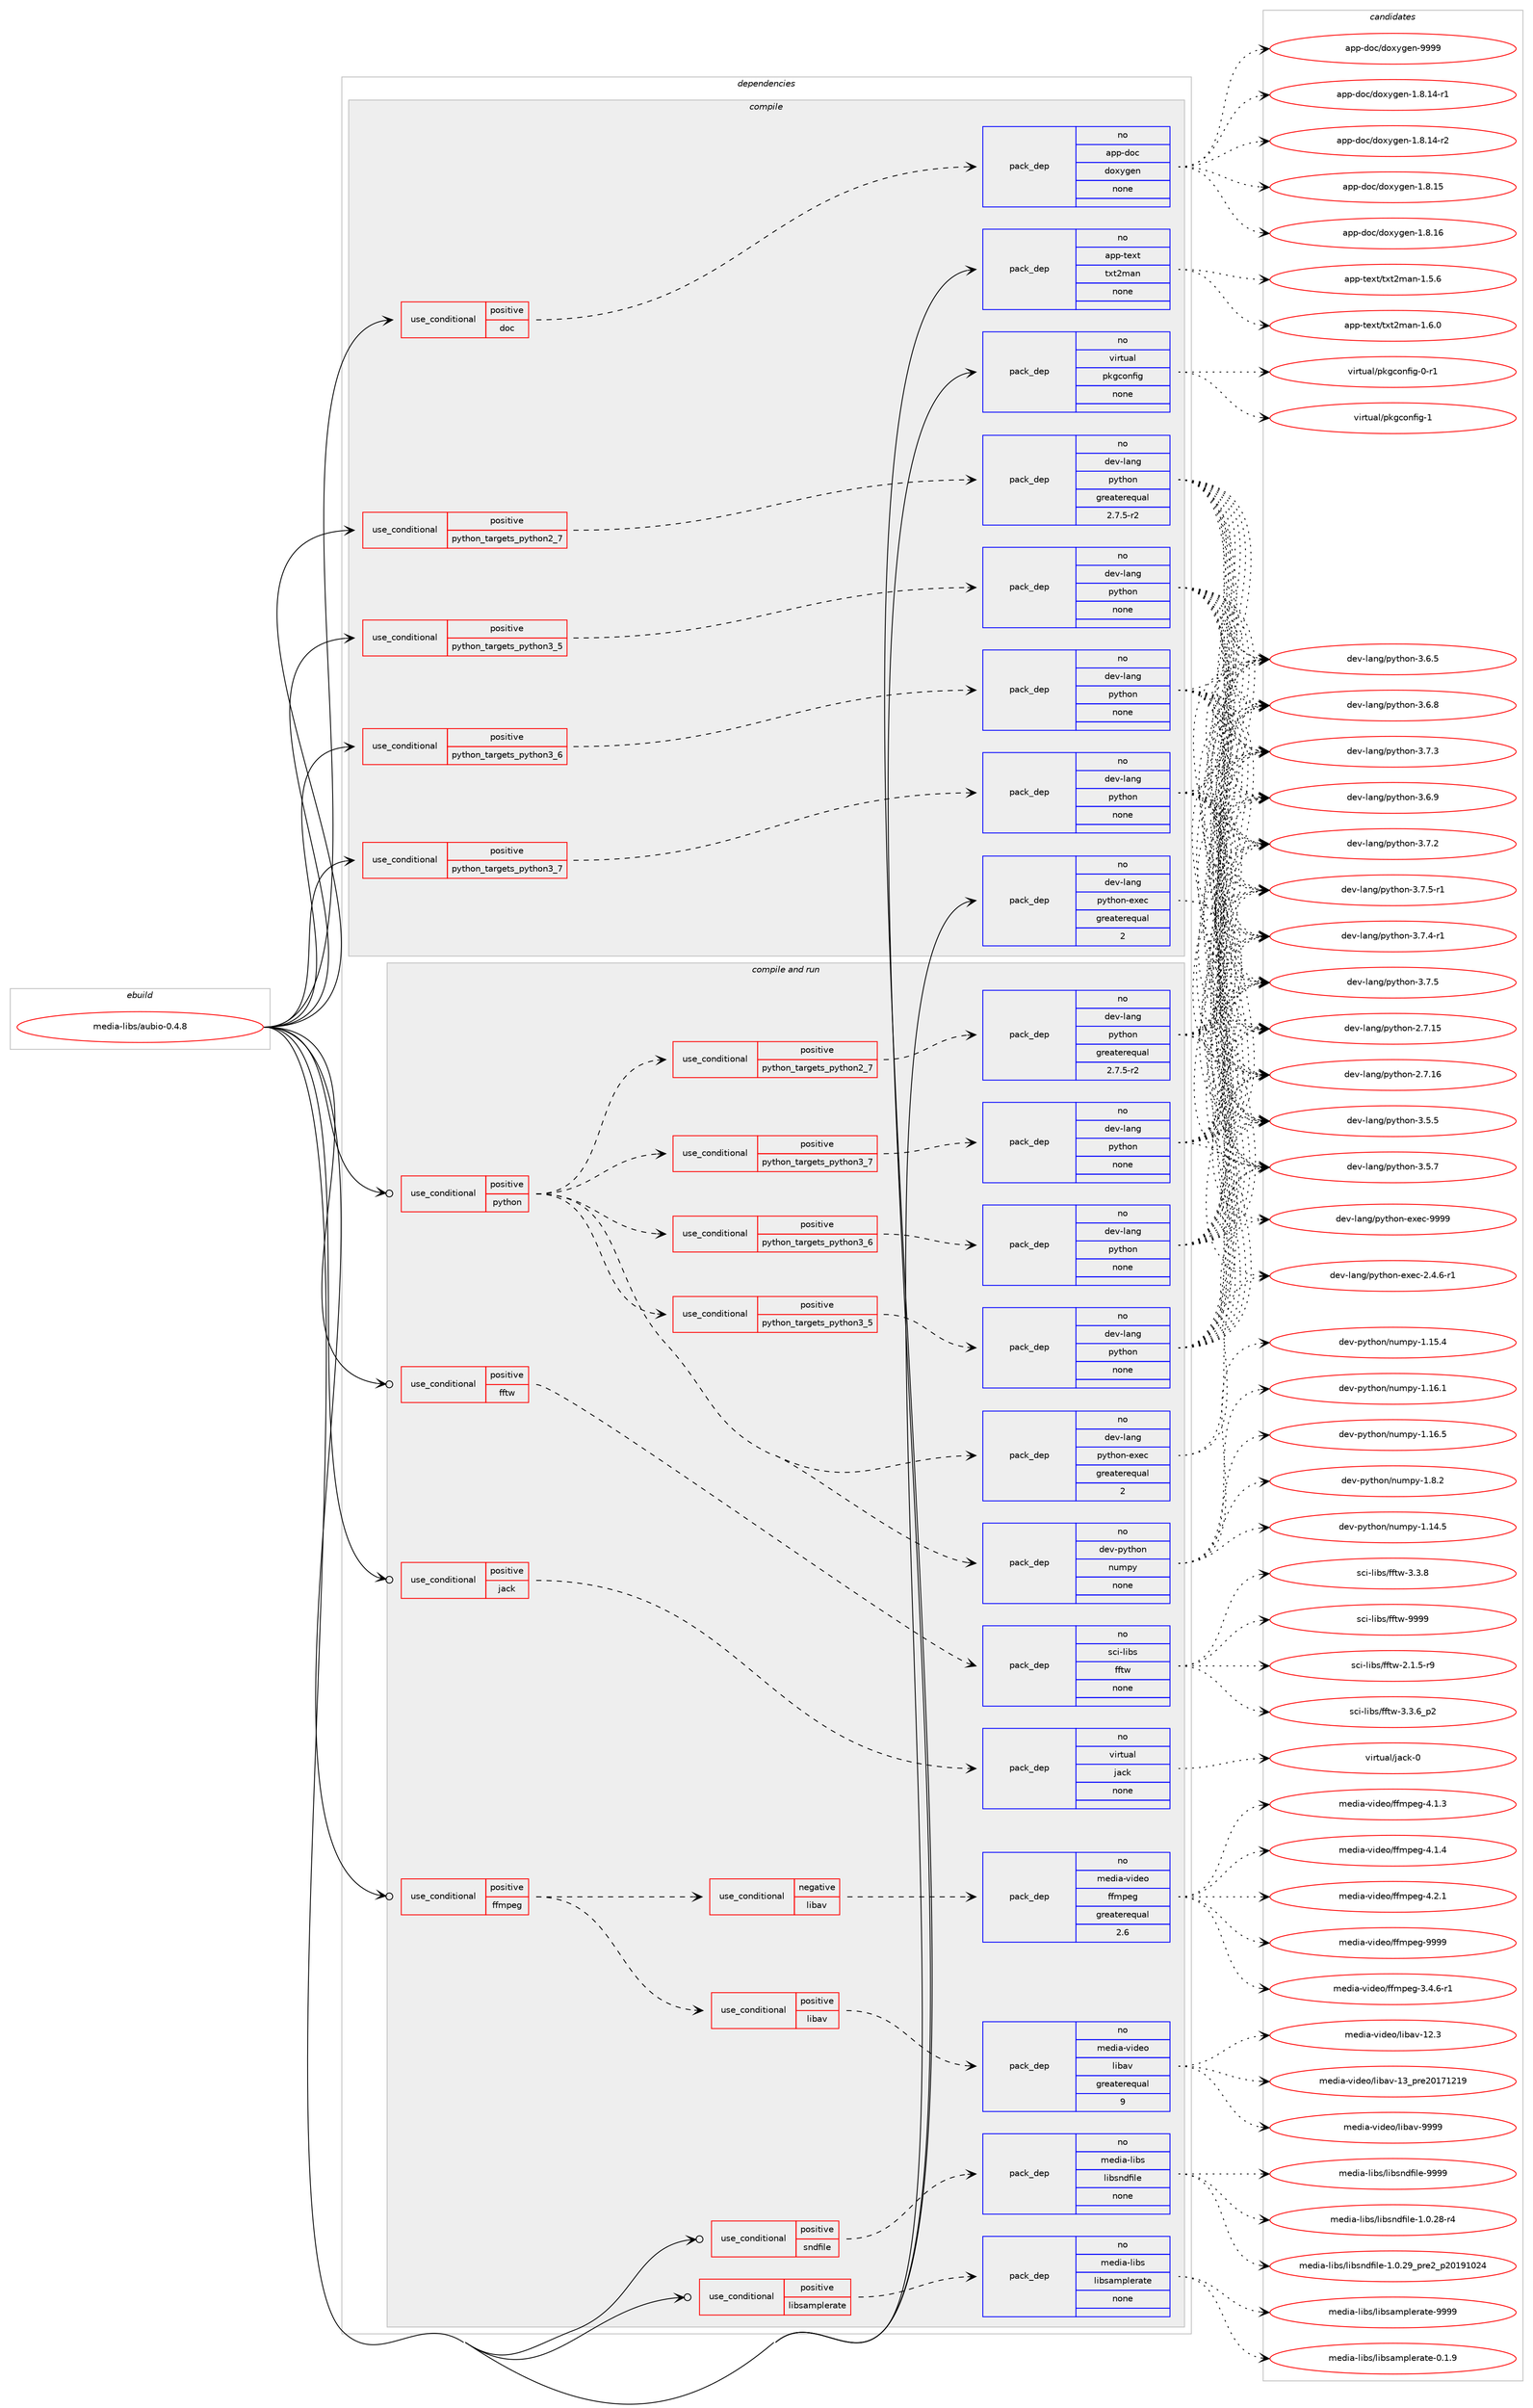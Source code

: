 digraph prolog {

# *************
# Graph options
# *************

newrank=true;
concentrate=true;
compound=true;
graph [rankdir=LR,fontname=Helvetica,fontsize=10,ranksep=1.5];#, ranksep=2.5, nodesep=0.2];
edge  [arrowhead=vee];
node  [fontname=Helvetica,fontsize=10];

# **********
# The ebuild
# **********

subgraph cluster_leftcol {
color=gray;
rank=same;
label=<<i>ebuild</i>>;
id [label="media-libs/aubio-0.4.8", color=red, width=4, href="../media-libs/aubio-0.4.8.svg"];
}

# ****************
# The dependencies
# ****************

subgraph cluster_midcol {
color=gray;
label=<<i>dependencies</i>>;
subgraph cluster_compile {
fillcolor="#eeeeee";
style=filled;
label=<<i>compile</i>>;
subgraph cond190669 {
dependency784319 [label=<<TABLE BORDER="0" CELLBORDER="1" CELLSPACING="0" CELLPADDING="4"><TR><TD ROWSPAN="3" CELLPADDING="10">use_conditional</TD></TR><TR><TD>positive</TD></TR><TR><TD>doc</TD></TR></TABLE>>, shape=none, color=red];
subgraph pack580042 {
dependency784320 [label=<<TABLE BORDER="0" CELLBORDER="1" CELLSPACING="0" CELLPADDING="4" WIDTH="220"><TR><TD ROWSPAN="6" CELLPADDING="30">pack_dep</TD></TR><TR><TD WIDTH="110">no</TD></TR><TR><TD>app-doc</TD></TR><TR><TD>doxygen</TD></TR><TR><TD>none</TD></TR><TR><TD></TD></TR></TABLE>>, shape=none, color=blue];
}
dependency784319:e -> dependency784320:w [weight=20,style="dashed",arrowhead="vee"];
}
id:e -> dependency784319:w [weight=20,style="solid",arrowhead="vee"];
subgraph cond190670 {
dependency784321 [label=<<TABLE BORDER="0" CELLBORDER="1" CELLSPACING="0" CELLPADDING="4"><TR><TD ROWSPAN="3" CELLPADDING="10">use_conditional</TD></TR><TR><TD>positive</TD></TR><TR><TD>python_targets_python2_7</TD></TR></TABLE>>, shape=none, color=red];
subgraph pack580043 {
dependency784322 [label=<<TABLE BORDER="0" CELLBORDER="1" CELLSPACING="0" CELLPADDING="4" WIDTH="220"><TR><TD ROWSPAN="6" CELLPADDING="30">pack_dep</TD></TR><TR><TD WIDTH="110">no</TD></TR><TR><TD>dev-lang</TD></TR><TR><TD>python</TD></TR><TR><TD>greaterequal</TD></TR><TR><TD>2.7.5-r2</TD></TR></TABLE>>, shape=none, color=blue];
}
dependency784321:e -> dependency784322:w [weight=20,style="dashed",arrowhead="vee"];
}
id:e -> dependency784321:w [weight=20,style="solid",arrowhead="vee"];
subgraph cond190671 {
dependency784323 [label=<<TABLE BORDER="0" CELLBORDER="1" CELLSPACING="0" CELLPADDING="4"><TR><TD ROWSPAN="3" CELLPADDING="10">use_conditional</TD></TR><TR><TD>positive</TD></TR><TR><TD>python_targets_python3_5</TD></TR></TABLE>>, shape=none, color=red];
subgraph pack580044 {
dependency784324 [label=<<TABLE BORDER="0" CELLBORDER="1" CELLSPACING="0" CELLPADDING="4" WIDTH="220"><TR><TD ROWSPAN="6" CELLPADDING="30">pack_dep</TD></TR><TR><TD WIDTH="110">no</TD></TR><TR><TD>dev-lang</TD></TR><TR><TD>python</TD></TR><TR><TD>none</TD></TR><TR><TD></TD></TR></TABLE>>, shape=none, color=blue];
}
dependency784323:e -> dependency784324:w [weight=20,style="dashed",arrowhead="vee"];
}
id:e -> dependency784323:w [weight=20,style="solid",arrowhead="vee"];
subgraph cond190672 {
dependency784325 [label=<<TABLE BORDER="0" CELLBORDER="1" CELLSPACING="0" CELLPADDING="4"><TR><TD ROWSPAN="3" CELLPADDING="10">use_conditional</TD></TR><TR><TD>positive</TD></TR><TR><TD>python_targets_python3_6</TD></TR></TABLE>>, shape=none, color=red];
subgraph pack580045 {
dependency784326 [label=<<TABLE BORDER="0" CELLBORDER="1" CELLSPACING="0" CELLPADDING="4" WIDTH="220"><TR><TD ROWSPAN="6" CELLPADDING="30">pack_dep</TD></TR><TR><TD WIDTH="110">no</TD></TR><TR><TD>dev-lang</TD></TR><TR><TD>python</TD></TR><TR><TD>none</TD></TR><TR><TD></TD></TR></TABLE>>, shape=none, color=blue];
}
dependency784325:e -> dependency784326:w [weight=20,style="dashed",arrowhead="vee"];
}
id:e -> dependency784325:w [weight=20,style="solid",arrowhead="vee"];
subgraph cond190673 {
dependency784327 [label=<<TABLE BORDER="0" CELLBORDER="1" CELLSPACING="0" CELLPADDING="4"><TR><TD ROWSPAN="3" CELLPADDING="10">use_conditional</TD></TR><TR><TD>positive</TD></TR><TR><TD>python_targets_python3_7</TD></TR></TABLE>>, shape=none, color=red];
subgraph pack580046 {
dependency784328 [label=<<TABLE BORDER="0" CELLBORDER="1" CELLSPACING="0" CELLPADDING="4" WIDTH="220"><TR><TD ROWSPAN="6" CELLPADDING="30">pack_dep</TD></TR><TR><TD WIDTH="110">no</TD></TR><TR><TD>dev-lang</TD></TR><TR><TD>python</TD></TR><TR><TD>none</TD></TR><TR><TD></TD></TR></TABLE>>, shape=none, color=blue];
}
dependency784327:e -> dependency784328:w [weight=20,style="dashed",arrowhead="vee"];
}
id:e -> dependency784327:w [weight=20,style="solid",arrowhead="vee"];
subgraph pack580047 {
dependency784329 [label=<<TABLE BORDER="0" CELLBORDER="1" CELLSPACING="0" CELLPADDING="4" WIDTH="220"><TR><TD ROWSPAN="6" CELLPADDING="30">pack_dep</TD></TR><TR><TD WIDTH="110">no</TD></TR><TR><TD>app-text</TD></TR><TR><TD>txt2man</TD></TR><TR><TD>none</TD></TR><TR><TD></TD></TR></TABLE>>, shape=none, color=blue];
}
id:e -> dependency784329:w [weight=20,style="solid",arrowhead="vee"];
subgraph pack580048 {
dependency784330 [label=<<TABLE BORDER="0" CELLBORDER="1" CELLSPACING="0" CELLPADDING="4" WIDTH="220"><TR><TD ROWSPAN="6" CELLPADDING="30">pack_dep</TD></TR><TR><TD WIDTH="110">no</TD></TR><TR><TD>dev-lang</TD></TR><TR><TD>python-exec</TD></TR><TR><TD>greaterequal</TD></TR><TR><TD>2</TD></TR></TABLE>>, shape=none, color=blue];
}
id:e -> dependency784330:w [weight=20,style="solid",arrowhead="vee"];
subgraph pack580049 {
dependency784331 [label=<<TABLE BORDER="0" CELLBORDER="1" CELLSPACING="0" CELLPADDING="4" WIDTH="220"><TR><TD ROWSPAN="6" CELLPADDING="30">pack_dep</TD></TR><TR><TD WIDTH="110">no</TD></TR><TR><TD>virtual</TD></TR><TR><TD>pkgconfig</TD></TR><TR><TD>none</TD></TR><TR><TD></TD></TR></TABLE>>, shape=none, color=blue];
}
id:e -> dependency784331:w [weight=20,style="solid",arrowhead="vee"];
}
subgraph cluster_compileandrun {
fillcolor="#eeeeee";
style=filled;
label=<<i>compile and run</i>>;
subgraph cond190674 {
dependency784332 [label=<<TABLE BORDER="0" CELLBORDER="1" CELLSPACING="0" CELLPADDING="4"><TR><TD ROWSPAN="3" CELLPADDING="10">use_conditional</TD></TR><TR><TD>positive</TD></TR><TR><TD>ffmpeg</TD></TR></TABLE>>, shape=none, color=red];
subgraph cond190675 {
dependency784333 [label=<<TABLE BORDER="0" CELLBORDER="1" CELLSPACING="0" CELLPADDING="4"><TR><TD ROWSPAN="3" CELLPADDING="10">use_conditional</TD></TR><TR><TD>negative</TD></TR><TR><TD>libav</TD></TR></TABLE>>, shape=none, color=red];
subgraph pack580050 {
dependency784334 [label=<<TABLE BORDER="0" CELLBORDER="1" CELLSPACING="0" CELLPADDING="4" WIDTH="220"><TR><TD ROWSPAN="6" CELLPADDING="30">pack_dep</TD></TR><TR><TD WIDTH="110">no</TD></TR><TR><TD>media-video</TD></TR><TR><TD>ffmpeg</TD></TR><TR><TD>greaterequal</TD></TR><TR><TD>2.6</TD></TR></TABLE>>, shape=none, color=blue];
}
dependency784333:e -> dependency784334:w [weight=20,style="dashed",arrowhead="vee"];
}
dependency784332:e -> dependency784333:w [weight=20,style="dashed",arrowhead="vee"];
subgraph cond190676 {
dependency784335 [label=<<TABLE BORDER="0" CELLBORDER="1" CELLSPACING="0" CELLPADDING="4"><TR><TD ROWSPAN="3" CELLPADDING="10">use_conditional</TD></TR><TR><TD>positive</TD></TR><TR><TD>libav</TD></TR></TABLE>>, shape=none, color=red];
subgraph pack580051 {
dependency784336 [label=<<TABLE BORDER="0" CELLBORDER="1" CELLSPACING="0" CELLPADDING="4" WIDTH="220"><TR><TD ROWSPAN="6" CELLPADDING="30">pack_dep</TD></TR><TR><TD WIDTH="110">no</TD></TR><TR><TD>media-video</TD></TR><TR><TD>libav</TD></TR><TR><TD>greaterequal</TD></TR><TR><TD>9</TD></TR></TABLE>>, shape=none, color=blue];
}
dependency784335:e -> dependency784336:w [weight=20,style="dashed",arrowhead="vee"];
}
dependency784332:e -> dependency784335:w [weight=20,style="dashed",arrowhead="vee"];
}
id:e -> dependency784332:w [weight=20,style="solid",arrowhead="odotvee"];
subgraph cond190677 {
dependency784337 [label=<<TABLE BORDER="0" CELLBORDER="1" CELLSPACING="0" CELLPADDING="4"><TR><TD ROWSPAN="3" CELLPADDING="10">use_conditional</TD></TR><TR><TD>positive</TD></TR><TR><TD>fftw</TD></TR></TABLE>>, shape=none, color=red];
subgraph pack580052 {
dependency784338 [label=<<TABLE BORDER="0" CELLBORDER="1" CELLSPACING="0" CELLPADDING="4" WIDTH="220"><TR><TD ROWSPAN="6" CELLPADDING="30">pack_dep</TD></TR><TR><TD WIDTH="110">no</TD></TR><TR><TD>sci-libs</TD></TR><TR><TD>fftw</TD></TR><TR><TD>none</TD></TR><TR><TD></TD></TR></TABLE>>, shape=none, color=blue];
}
dependency784337:e -> dependency784338:w [weight=20,style="dashed",arrowhead="vee"];
}
id:e -> dependency784337:w [weight=20,style="solid",arrowhead="odotvee"];
subgraph cond190678 {
dependency784339 [label=<<TABLE BORDER="0" CELLBORDER="1" CELLSPACING="0" CELLPADDING="4"><TR><TD ROWSPAN="3" CELLPADDING="10">use_conditional</TD></TR><TR><TD>positive</TD></TR><TR><TD>jack</TD></TR></TABLE>>, shape=none, color=red];
subgraph pack580053 {
dependency784340 [label=<<TABLE BORDER="0" CELLBORDER="1" CELLSPACING="0" CELLPADDING="4" WIDTH="220"><TR><TD ROWSPAN="6" CELLPADDING="30">pack_dep</TD></TR><TR><TD WIDTH="110">no</TD></TR><TR><TD>virtual</TD></TR><TR><TD>jack</TD></TR><TR><TD>none</TD></TR><TR><TD></TD></TR></TABLE>>, shape=none, color=blue];
}
dependency784339:e -> dependency784340:w [weight=20,style="dashed",arrowhead="vee"];
}
id:e -> dependency784339:w [weight=20,style="solid",arrowhead="odotvee"];
subgraph cond190679 {
dependency784341 [label=<<TABLE BORDER="0" CELLBORDER="1" CELLSPACING="0" CELLPADDING="4"><TR><TD ROWSPAN="3" CELLPADDING="10">use_conditional</TD></TR><TR><TD>positive</TD></TR><TR><TD>libsamplerate</TD></TR></TABLE>>, shape=none, color=red];
subgraph pack580054 {
dependency784342 [label=<<TABLE BORDER="0" CELLBORDER="1" CELLSPACING="0" CELLPADDING="4" WIDTH="220"><TR><TD ROWSPAN="6" CELLPADDING="30">pack_dep</TD></TR><TR><TD WIDTH="110">no</TD></TR><TR><TD>media-libs</TD></TR><TR><TD>libsamplerate</TD></TR><TR><TD>none</TD></TR><TR><TD></TD></TR></TABLE>>, shape=none, color=blue];
}
dependency784341:e -> dependency784342:w [weight=20,style="dashed",arrowhead="vee"];
}
id:e -> dependency784341:w [weight=20,style="solid",arrowhead="odotvee"];
subgraph cond190680 {
dependency784343 [label=<<TABLE BORDER="0" CELLBORDER="1" CELLSPACING="0" CELLPADDING="4"><TR><TD ROWSPAN="3" CELLPADDING="10">use_conditional</TD></TR><TR><TD>positive</TD></TR><TR><TD>python</TD></TR></TABLE>>, shape=none, color=red];
subgraph cond190681 {
dependency784344 [label=<<TABLE BORDER="0" CELLBORDER="1" CELLSPACING="0" CELLPADDING="4"><TR><TD ROWSPAN="3" CELLPADDING="10">use_conditional</TD></TR><TR><TD>positive</TD></TR><TR><TD>python_targets_python2_7</TD></TR></TABLE>>, shape=none, color=red];
subgraph pack580055 {
dependency784345 [label=<<TABLE BORDER="0" CELLBORDER="1" CELLSPACING="0" CELLPADDING="4" WIDTH="220"><TR><TD ROWSPAN="6" CELLPADDING="30">pack_dep</TD></TR><TR><TD WIDTH="110">no</TD></TR><TR><TD>dev-lang</TD></TR><TR><TD>python</TD></TR><TR><TD>greaterequal</TD></TR><TR><TD>2.7.5-r2</TD></TR></TABLE>>, shape=none, color=blue];
}
dependency784344:e -> dependency784345:w [weight=20,style="dashed",arrowhead="vee"];
}
dependency784343:e -> dependency784344:w [weight=20,style="dashed",arrowhead="vee"];
subgraph cond190682 {
dependency784346 [label=<<TABLE BORDER="0" CELLBORDER="1" CELLSPACING="0" CELLPADDING="4"><TR><TD ROWSPAN="3" CELLPADDING="10">use_conditional</TD></TR><TR><TD>positive</TD></TR><TR><TD>python_targets_python3_5</TD></TR></TABLE>>, shape=none, color=red];
subgraph pack580056 {
dependency784347 [label=<<TABLE BORDER="0" CELLBORDER="1" CELLSPACING="0" CELLPADDING="4" WIDTH="220"><TR><TD ROWSPAN="6" CELLPADDING="30">pack_dep</TD></TR><TR><TD WIDTH="110">no</TD></TR><TR><TD>dev-lang</TD></TR><TR><TD>python</TD></TR><TR><TD>none</TD></TR><TR><TD></TD></TR></TABLE>>, shape=none, color=blue];
}
dependency784346:e -> dependency784347:w [weight=20,style="dashed",arrowhead="vee"];
}
dependency784343:e -> dependency784346:w [weight=20,style="dashed",arrowhead="vee"];
subgraph cond190683 {
dependency784348 [label=<<TABLE BORDER="0" CELLBORDER="1" CELLSPACING="0" CELLPADDING="4"><TR><TD ROWSPAN="3" CELLPADDING="10">use_conditional</TD></TR><TR><TD>positive</TD></TR><TR><TD>python_targets_python3_6</TD></TR></TABLE>>, shape=none, color=red];
subgraph pack580057 {
dependency784349 [label=<<TABLE BORDER="0" CELLBORDER="1" CELLSPACING="0" CELLPADDING="4" WIDTH="220"><TR><TD ROWSPAN="6" CELLPADDING="30">pack_dep</TD></TR><TR><TD WIDTH="110">no</TD></TR><TR><TD>dev-lang</TD></TR><TR><TD>python</TD></TR><TR><TD>none</TD></TR><TR><TD></TD></TR></TABLE>>, shape=none, color=blue];
}
dependency784348:e -> dependency784349:w [weight=20,style="dashed",arrowhead="vee"];
}
dependency784343:e -> dependency784348:w [weight=20,style="dashed",arrowhead="vee"];
subgraph cond190684 {
dependency784350 [label=<<TABLE BORDER="0" CELLBORDER="1" CELLSPACING="0" CELLPADDING="4"><TR><TD ROWSPAN="3" CELLPADDING="10">use_conditional</TD></TR><TR><TD>positive</TD></TR><TR><TD>python_targets_python3_7</TD></TR></TABLE>>, shape=none, color=red];
subgraph pack580058 {
dependency784351 [label=<<TABLE BORDER="0" CELLBORDER="1" CELLSPACING="0" CELLPADDING="4" WIDTH="220"><TR><TD ROWSPAN="6" CELLPADDING="30">pack_dep</TD></TR><TR><TD WIDTH="110">no</TD></TR><TR><TD>dev-lang</TD></TR><TR><TD>python</TD></TR><TR><TD>none</TD></TR><TR><TD></TD></TR></TABLE>>, shape=none, color=blue];
}
dependency784350:e -> dependency784351:w [weight=20,style="dashed",arrowhead="vee"];
}
dependency784343:e -> dependency784350:w [weight=20,style="dashed",arrowhead="vee"];
subgraph pack580059 {
dependency784352 [label=<<TABLE BORDER="0" CELLBORDER="1" CELLSPACING="0" CELLPADDING="4" WIDTH="220"><TR><TD ROWSPAN="6" CELLPADDING="30">pack_dep</TD></TR><TR><TD WIDTH="110">no</TD></TR><TR><TD>dev-lang</TD></TR><TR><TD>python-exec</TD></TR><TR><TD>greaterequal</TD></TR><TR><TD>2</TD></TR></TABLE>>, shape=none, color=blue];
}
dependency784343:e -> dependency784352:w [weight=20,style="dashed",arrowhead="vee"];
subgraph pack580060 {
dependency784353 [label=<<TABLE BORDER="0" CELLBORDER="1" CELLSPACING="0" CELLPADDING="4" WIDTH="220"><TR><TD ROWSPAN="6" CELLPADDING="30">pack_dep</TD></TR><TR><TD WIDTH="110">no</TD></TR><TR><TD>dev-python</TD></TR><TR><TD>numpy</TD></TR><TR><TD>none</TD></TR><TR><TD></TD></TR></TABLE>>, shape=none, color=blue];
}
dependency784343:e -> dependency784353:w [weight=20,style="dashed",arrowhead="vee"];
}
id:e -> dependency784343:w [weight=20,style="solid",arrowhead="odotvee"];
subgraph cond190685 {
dependency784354 [label=<<TABLE BORDER="0" CELLBORDER="1" CELLSPACING="0" CELLPADDING="4"><TR><TD ROWSPAN="3" CELLPADDING="10">use_conditional</TD></TR><TR><TD>positive</TD></TR><TR><TD>sndfile</TD></TR></TABLE>>, shape=none, color=red];
subgraph pack580061 {
dependency784355 [label=<<TABLE BORDER="0" CELLBORDER="1" CELLSPACING="0" CELLPADDING="4" WIDTH="220"><TR><TD ROWSPAN="6" CELLPADDING="30">pack_dep</TD></TR><TR><TD WIDTH="110">no</TD></TR><TR><TD>media-libs</TD></TR><TR><TD>libsndfile</TD></TR><TR><TD>none</TD></TR><TR><TD></TD></TR></TABLE>>, shape=none, color=blue];
}
dependency784354:e -> dependency784355:w [weight=20,style="dashed",arrowhead="vee"];
}
id:e -> dependency784354:w [weight=20,style="solid",arrowhead="odotvee"];
}
subgraph cluster_run {
fillcolor="#eeeeee";
style=filled;
label=<<i>run</i>>;
}
}

# **************
# The candidates
# **************

subgraph cluster_choices {
rank=same;
color=gray;
label=<<i>candidates</i>>;

subgraph choice580042 {
color=black;
nodesep=1;
choice97112112451001119947100111120121103101110454946564649524511449 [label="app-doc/doxygen-1.8.14-r1", color=red, width=4,href="../app-doc/doxygen-1.8.14-r1.svg"];
choice97112112451001119947100111120121103101110454946564649524511450 [label="app-doc/doxygen-1.8.14-r2", color=red, width=4,href="../app-doc/doxygen-1.8.14-r2.svg"];
choice9711211245100111994710011112012110310111045494656464953 [label="app-doc/doxygen-1.8.15", color=red, width=4,href="../app-doc/doxygen-1.8.15.svg"];
choice9711211245100111994710011112012110310111045494656464954 [label="app-doc/doxygen-1.8.16", color=red, width=4,href="../app-doc/doxygen-1.8.16.svg"];
choice971121124510011199471001111201211031011104557575757 [label="app-doc/doxygen-9999", color=red, width=4,href="../app-doc/doxygen-9999.svg"];
dependency784320:e -> choice97112112451001119947100111120121103101110454946564649524511449:w [style=dotted,weight="100"];
dependency784320:e -> choice97112112451001119947100111120121103101110454946564649524511450:w [style=dotted,weight="100"];
dependency784320:e -> choice9711211245100111994710011112012110310111045494656464953:w [style=dotted,weight="100"];
dependency784320:e -> choice9711211245100111994710011112012110310111045494656464954:w [style=dotted,weight="100"];
dependency784320:e -> choice971121124510011199471001111201211031011104557575757:w [style=dotted,weight="100"];
}
subgraph choice580043 {
color=black;
nodesep=1;
choice10010111845108971101034711212111610411111045504655464953 [label="dev-lang/python-2.7.15", color=red, width=4,href="../dev-lang/python-2.7.15.svg"];
choice10010111845108971101034711212111610411111045504655464954 [label="dev-lang/python-2.7.16", color=red, width=4,href="../dev-lang/python-2.7.16.svg"];
choice100101118451089711010347112121116104111110455146534653 [label="dev-lang/python-3.5.5", color=red, width=4,href="../dev-lang/python-3.5.5.svg"];
choice100101118451089711010347112121116104111110455146534655 [label="dev-lang/python-3.5.7", color=red, width=4,href="../dev-lang/python-3.5.7.svg"];
choice100101118451089711010347112121116104111110455146544653 [label="dev-lang/python-3.6.5", color=red, width=4,href="../dev-lang/python-3.6.5.svg"];
choice100101118451089711010347112121116104111110455146544656 [label="dev-lang/python-3.6.8", color=red, width=4,href="../dev-lang/python-3.6.8.svg"];
choice100101118451089711010347112121116104111110455146544657 [label="dev-lang/python-3.6.9", color=red, width=4,href="../dev-lang/python-3.6.9.svg"];
choice100101118451089711010347112121116104111110455146554650 [label="dev-lang/python-3.7.2", color=red, width=4,href="../dev-lang/python-3.7.2.svg"];
choice100101118451089711010347112121116104111110455146554651 [label="dev-lang/python-3.7.3", color=red, width=4,href="../dev-lang/python-3.7.3.svg"];
choice1001011184510897110103471121211161041111104551465546524511449 [label="dev-lang/python-3.7.4-r1", color=red, width=4,href="../dev-lang/python-3.7.4-r1.svg"];
choice100101118451089711010347112121116104111110455146554653 [label="dev-lang/python-3.7.5", color=red, width=4,href="../dev-lang/python-3.7.5.svg"];
choice1001011184510897110103471121211161041111104551465546534511449 [label="dev-lang/python-3.7.5-r1", color=red, width=4,href="../dev-lang/python-3.7.5-r1.svg"];
dependency784322:e -> choice10010111845108971101034711212111610411111045504655464953:w [style=dotted,weight="100"];
dependency784322:e -> choice10010111845108971101034711212111610411111045504655464954:w [style=dotted,weight="100"];
dependency784322:e -> choice100101118451089711010347112121116104111110455146534653:w [style=dotted,weight="100"];
dependency784322:e -> choice100101118451089711010347112121116104111110455146534655:w [style=dotted,weight="100"];
dependency784322:e -> choice100101118451089711010347112121116104111110455146544653:w [style=dotted,weight="100"];
dependency784322:e -> choice100101118451089711010347112121116104111110455146544656:w [style=dotted,weight="100"];
dependency784322:e -> choice100101118451089711010347112121116104111110455146544657:w [style=dotted,weight="100"];
dependency784322:e -> choice100101118451089711010347112121116104111110455146554650:w [style=dotted,weight="100"];
dependency784322:e -> choice100101118451089711010347112121116104111110455146554651:w [style=dotted,weight="100"];
dependency784322:e -> choice1001011184510897110103471121211161041111104551465546524511449:w [style=dotted,weight="100"];
dependency784322:e -> choice100101118451089711010347112121116104111110455146554653:w [style=dotted,weight="100"];
dependency784322:e -> choice1001011184510897110103471121211161041111104551465546534511449:w [style=dotted,weight="100"];
}
subgraph choice580044 {
color=black;
nodesep=1;
choice10010111845108971101034711212111610411111045504655464953 [label="dev-lang/python-2.7.15", color=red, width=4,href="../dev-lang/python-2.7.15.svg"];
choice10010111845108971101034711212111610411111045504655464954 [label="dev-lang/python-2.7.16", color=red, width=4,href="../dev-lang/python-2.7.16.svg"];
choice100101118451089711010347112121116104111110455146534653 [label="dev-lang/python-3.5.5", color=red, width=4,href="../dev-lang/python-3.5.5.svg"];
choice100101118451089711010347112121116104111110455146534655 [label="dev-lang/python-3.5.7", color=red, width=4,href="../dev-lang/python-3.5.7.svg"];
choice100101118451089711010347112121116104111110455146544653 [label="dev-lang/python-3.6.5", color=red, width=4,href="../dev-lang/python-3.6.5.svg"];
choice100101118451089711010347112121116104111110455146544656 [label="dev-lang/python-3.6.8", color=red, width=4,href="../dev-lang/python-3.6.8.svg"];
choice100101118451089711010347112121116104111110455146544657 [label="dev-lang/python-3.6.9", color=red, width=4,href="../dev-lang/python-3.6.9.svg"];
choice100101118451089711010347112121116104111110455146554650 [label="dev-lang/python-3.7.2", color=red, width=4,href="../dev-lang/python-3.7.2.svg"];
choice100101118451089711010347112121116104111110455146554651 [label="dev-lang/python-3.7.3", color=red, width=4,href="../dev-lang/python-3.7.3.svg"];
choice1001011184510897110103471121211161041111104551465546524511449 [label="dev-lang/python-3.7.4-r1", color=red, width=4,href="../dev-lang/python-3.7.4-r1.svg"];
choice100101118451089711010347112121116104111110455146554653 [label="dev-lang/python-3.7.5", color=red, width=4,href="../dev-lang/python-3.7.5.svg"];
choice1001011184510897110103471121211161041111104551465546534511449 [label="dev-lang/python-3.7.5-r1", color=red, width=4,href="../dev-lang/python-3.7.5-r1.svg"];
dependency784324:e -> choice10010111845108971101034711212111610411111045504655464953:w [style=dotted,weight="100"];
dependency784324:e -> choice10010111845108971101034711212111610411111045504655464954:w [style=dotted,weight="100"];
dependency784324:e -> choice100101118451089711010347112121116104111110455146534653:w [style=dotted,weight="100"];
dependency784324:e -> choice100101118451089711010347112121116104111110455146534655:w [style=dotted,weight="100"];
dependency784324:e -> choice100101118451089711010347112121116104111110455146544653:w [style=dotted,weight="100"];
dependency784324:e -> choice100101118451089711010347112121116104111110455146544656:w [style=dotted,weight="100"];
dependency784324:e -> choice100101118451089711010347112121116104111110455146544657:w [style=dotted,weight="100"];
dependency784324:e -> choice100101118451089711010347112121116104111110455146554650:w [style=dotted,weight="100"];
dependency784324:e -> choice100101118451089711010347112121116104111110455146554651:w [style=dotted,weight="100"];
dependency784324:e -> choice1001011184510897110103471121211161041111104551465546524511449:w [style=dotted,weight="100"];
dependency784324:e -> choice100101118451089711010347112121116104111110455146554653:w [style=dotted,weight="100"];
dependency784324:e -> choice1001011184510897110103471121211161041111104551465546534511449:w [style=dotted,weight="100"];
}
subgraph choice580045 {
color=black;
nodesep=1;
choice10010111845108971101034711212111610411111045504655464953 [label="dev-lang/python-2.7.15", color=red, width=4,href="../dev-lang/python-2.7.15.svg"];
choice10010111845108971101034711212111610411111045504655464954 [label="dev-lang/python-2.7.16", color=red, width=4,href="../dev-lang/python-2.7.16.svg"];
choice100101118451089711010347112121116104111110455146534653 [label="dev-lang/python-3.5.5", color=red, width=4,href="../dev-lang/python-3.5.5.svg"];
choice100101118451089711010347112121116104111110455146534655 [label="dev-lang/python-3.5.7", color=red, width=4,href="../dev-lang/python-3.5.7.svg"];
choice100101118451089711010347112121116104111110455146544653 [label="dev-lang/python-3.6.5", color=red, width=4,href="../dev-lang/python-3.6.5.svg"];
choice100101118451089711010347112121116104111110455146544656 [label="dev-lang/python-3.6.8", color=red, width=4,href="../dev-lang/python-3.6.8.svg"];
choice100101118451089711010347112121116104111110455146544657 [label="dev-lang/python-3.6.9", color=red, width=4,href="../dev-lang/python-3.6.9.svg"];
choice100101118451089711010347112121116104111110455146554650 [label="dev-lang/python-3.7.2", color=red, width=4,href="../dev-lang/python-3.7.2.svg"];
choice100101118451089711010347112121116104111110455146554651 [label="dev-lang/python-3.7.3", color=red, width=4,href="../dev-lang/python-3.7.3.svg"];
choice1001011184510897110103471121211161041111104551465546524511449 [label="dev-lang/python-3.7.4-r1", color=red, width=4,href="../dev-lang/python-3.7.4-r1.svg"];
choice100101118451089711010347112121116104111110455146554653 [label="dev-lang/python-3.7.5", color=red, width=4,href="../dev-lang/python-3.7.5.svg"];
choice1001011184510897110103471121211161041111104551465546534511449 [label="dev-lang/python-3.7.5-r1", color=red, width=4,href="../dev-lang/python-3.7.5-r1.svg"];
dependency784326:e -> choice10010111845108971101034711212111610411111045504655464953:w [style=dotted,weight="100"];
dependency784326:e -> choice10010111845108971101034711212111610411111045504655464954:w [style=dotted,weight="100"];
dependency784326:e -> choice100101118451089711010347112121116104111110455146534653:w [style=dotted,weight="100"];
dependency784326:e -> choice100101118451089711010347112121116104111110455146534655:w [style=dotted,weight="100"];
dependency784326:e -> choice100101118451089711010347112121116104111110455146544653:w [style=dotted,weight="100"];
dependency784326:e -> choice100101118451089711010347112121116104111110455146544656:w [style=dotted,weight="100"];
dependency784326:e -> choice100101118451089711010347112121116104111110455146544657:w [style=dotted,weight="100"];
dependency784326:e -> choice100101118451089711010347112121116104111110455146554650:w [style=dotted,weight="100"];
dependency784326:e -> choice100101118451089711010347112121116104111110455146554651:w [style=dotted,weight="100"];
dependency784326:e -> choice1001011184510897110103471121211161041111104551465546524511449:w [style=dotted,weight="100"];
dependency784326:e -> choice100101118451089711010347112121116104111110455146554653:w [style=dotted,weight="100"];
dependency784326:e -> choice1001011184510897110103471121211161041111104551465546534511449:w [style=dotted,weight="100"];
}
subgraph choice580046 {
color=black;
nodesep=1;
choice10010111845108971101034711212111610411111045504655464953 [label="dev-lang/python-2.7.15", color=red, width=4,href="../dev-lang/python-2.7.15.svg"];
choice10010111845108971101034711212111610411111045504655464954 [label="dev-lang/python-2.7.16", color=red, width=4,href="../dev-lang/python-2.7.16.svg"];
choice100101118451089711010347112121116104111110455146534653 [label="dev-lang/python-3.5.5", color=red, width=4,href="../dev-lang/python-3.5.5.svg"];
choice100101118451089711010347112121116104111110455146534655 [label="dev-lang/python-3.5.7", color=red, width=4,href="../dev-lang/python-3.5.7.svg"];
choice100101118451089711010347112121116104111110455146544653 [label="dev-lang/python-3.6.5", color=red, width=4,href="../dev-lang/python-3.6.5.svg"];
choice100101118451089711010347112121116104111110455146544656 [label="dev-lang/python-3.6.8", color=red, width=4,href="../dev-lang/python-3.6.8.svg"];
choice100101118451089711010347112121116104111110455146544657 [label="dev-lang/python-3.6.9", color=red, width=4,href="../dev-lang/python-3.6.9.svg"];
choice100101118451089711010347112121116104111110455146554650 [label="dev-lang/python-3.7.2", color=red, width=4,href="../dev-lang/python-3.7.2.svg"];
choice100101118451089711010347112121116104111110455146554651 [label="dev-lang/python-3.7.3", color=red, width=4,href="../dev-lang/python-3.7.3.svg"];
choice1001011184510897110103471121211161041111104551465546524511449 [label="dev-lang/python-3.7.4-r1", color=red, width=4,href="../dev-lang/python-3.7.4-r1.svg"];
choice100101118451089711010347112121116104111110455146554653 [label="dev-lang/python-3.7.5", color=red, width=4,href="../dev-lang/python-3.7.5.svg"];
choice1001011184510897110103471121211161041111104551465546534511449 [label="dev-lang/python-3.7.5-r1", color=red, width=4,href="../dev-lang/python-3.7.5-r1.svg"];
dependency784328:e -> choice10010111845108971101034711212111610411111045504655464953:w [style=dotted,weight="100"];
dependency784328:e -> choice10010111845108971101034711212111610411111045504655464954:w [style=dotted,weight="100"];
dependency784328:e -> choice100101118451089711010347112121116104111110455146534653:w [style=dotted,weight="100"];
dependency784328:e -> choice100101118451089711010347112121116104111110455146534655:w [style=dotted,weight="100"];
dependency784328:e -> choice100101118451089711010347112121116104111110455146544653:w [style=dotted,weight="100"];
dependency784328:e -> choice100101118451089711010347112121116104111110455146544656:w [style=dotted,weight="100"];
dependency784328:e -> choice100101118451089711010347112121116104111110455146544657:w [style=dotted,weight="100"];
dependency784328:e -> choice100101118451089711010347112121116104111110455146554650:w [style=dotted,weight="100"];
dependency784328:e -> choice100101118451089711010347112121116104111110455146554651:w [style=dotted,weight="100"];
dependency784328:e -> choice1001011184510897110103471121211161041111104551465546524511449:w [style=dotted,weight="100"];
dependency784328:e -> choice100101118451089711010347112121116104111110455146554653:w [style=dotted,weight="100"];
dependency784328:e -> choice1001011184510897110103471121211161041111104551465546534511449:w [style=dotted,weight="100"];
}
subgraph choice580047 {
color=black;
nodesep=1;
choice9711211245116101120116471161201165010997110454946534654 [label="app-text/txt2man-1.5.6", color=red, width=4,href="../app-text/txt2man-1.5.6.svg"];
choice9711211245116101120116471161201165010997110454946544648 [label="app-text/txt2man-1.6.0", color=red, width=4,href="../app-text/txt2man-1.6.0.svg"];
dependency784329:e -> choice9711211245116101120116471161201165010997110454946534654:w [style=dotted,weight="100"];
dependency784329:e -> choice9711211245116101120116471161201165010997110454946544648:w [style=dotted,weight="100"];
}
subgraph choice580048 {
color=black;
nodesep=1;
choice10010111845108971101034711212111610411111045101120101994550465246544511449 [label="dev-lang/python-exec-2.4.6-r1", color=red, width=4,href="../dev-lang/python-exec-2.4.6-r1.svg"];
choice10010111845108971101034711212111610411111045101120101994557575757 [label="dev-lang/python-exec-9999", color=red, width=4,href="../dev-lang/python-exec-9999.svg"];
dependency784330:e -> choice10010111845108971101034711212111610411111045101120101994550465246544511449:w [style=dotted,weight="100"];
dependency784330:e -> choice10010111845108971101034711212111610411111045101120101994557575757:w [style=dotted,weight="100"];
}
subgraph choice580049 {
color=black;
nodesep=1;
choice11810511411611797108471121071039911111010210510345484511449 [label="virtual/pkgconfig-0-r1", color=red, width=4,href="../virtual/pkgconfig-0-r1.svg"];
choice1181051141161179710847112107103991111101021051034549 [label="virtual/pkgconfig-1", color=red, width=4,href="../virtual/pkgconfig-1.svg"];
dependency784331:e -> choice11810511411611797108471121071039911111010210510345484511449:w [style=dotted,weight="100"];
dependency784331:e -> choice1181051141161179710847112107103991111101021051034549:w [style=dotted,weight="100"];
}
subgraph choice580050 {
color=black;
nodesep=1;
choice1091011001059745118105100101111471021021091121011034551465246544511449 [label="media-video/ffmpeg-3.4.6-r1", color=red, width=4,href="../media-video/ffmpeg-3.4.6-r1.svg"];
choice109101100105974511810510010111147102102109112101103455246494651 [label="media-video/ffmpeg-4.1.3", color=red, width=4,href="../media-video/ffmpeg-4.1.3.svg"];
choice109101100105974511810510010111147102102109112101103455246494652 [label="media-video/ffmpeg-4.1.4", color=red, width=4,href="../media-video/ffmpeg-4.1.4.svg"];
choice109101100105974511810510010111147102102109112101103455246504649 [label="media-video/ffmpeg-4.2.1", color=red, width=4,href="../media-video/ffmpeg-4.2.1.svg"];
choice1091011001059745118105100101111471021021091121011034557575757 [label="media-video/ffmpeg-9999", color=red, width=4,href="../media-video/ffmpeg-9999.svg"];
dependency784334:e -> choice1091011001059745118105100101111471021021091121011034551465246544511449:w [style=dotted,weight="100"];
dependency784334:e -> choice109101100105974511810510010111147102102109112101103455246494651:w [style=dotted,weight="100"];
dependency784334:e -> choice109101100105974511810510010111147102102109112101103455246494652:w [style=dotted,weight="100"];
dependency784334:e -> choice109101100105974511810510010111147102102109112101103455246504649:w [style=dotted,weight="100"];
dependency784334:e -> choice1091011001059745118105100101111471021021091121011034557575757:w [style=dotted,weight="100"];
}
subgraph choice580051 {
color=black;
nodesep=1;
choice10910110010597451181051001011114710810598971184549504651 [label="media-video/libav-12.3", color=red, width=4,href="../media-video/libav-12.3.svg"];
choice1091011001059745118105100101111471081059897118454951951121141015048495549504957 [label="media-video/libav-13_pre20171219", color=red, width=4,href="../media-video/libav-13_pre20171219.svg"];
choice10910110010597451181051001011114710810598971184557575757 [label="media-video/libav-9999", color=red, width=4,href="../media-video/libav-9999.svg"];
dependency784336:e -> choice10910110010597451181051001011114710810598971184549504651:w [style=dotted,weight="100"];
dependency784336:e -> choice1091011001059745118105100101111471081059897118454951951121141015048495549504957:w [style=dotted,weight="100"];
dependency784336:e -> choice10910110010597451181051001011114710810598971184557575757:w [style=dotted,weight="100"];
}
subgraph choice580052 {
color=black;
nodesep=1;
choice115991054510810598115471021021161194550464946534511457 [label="sci-libs/fftw-2.1.5-r9", color=red, width=4,href="../sci-libs/fftw-2.1.5-r9.svg"];
choice115991054510810598115471021021161194551465146549511250 [label="sci-libs/fftw-3.3.6_p2", color=red, width=4,href="../sci-libs/fftw-3.3.6_p2.svg"];
choice11599105451081059811547102102116119455146514656 [label="sci-libs/fftw-3.3.8", color=red, width=4,href="../sci-libs/fftw-3.3.8.svg"];
choice115991054510810598115471021021161194557575757 [label="sci-libs/fftw-9999", color=red, width=4,href="../sci-libs/fftw-9999.svg"];
dependency784338:e -> choice115991054510810598115471021021161194550464946534511457:w [style=dotted,weight="100"];
dependency784338:e -> choice115991054510810598115471021021161194551465146549511250:w [style=dotted,weight="100"];
dependency784338:e -> choice11599105451081059811547102102116119455146514656:w [style=dotted,weight="100"];
dependency784338:e -> choice115991054510810598115471021021161194557575757:w [style=dotted,weight="100"];
}
subgraph choice580053 {
color=black;
nodesep=1;
choice118105114116117971084710697991074548 [label="virtual/jack-0", color=red, width=4,href="../virtual/jack-0.svg"];
dependency784340:e -> choice118105114116117971084710697991074548:w [style=dotted,weight="100"];
}
subgraph choice580054 {
color=black;
nodesep=1;
choice10910110010597451081059811547108105981159710911210810111497116101454846494657 [label="media-libs/libsamplerate-0.1.9", color=red, width=4,href="../media-libs/libsamplerate-0.1.9.svg"];
choice109101100105974510810598115471081059811597109112108101114971161014557575757 [label="media-libs/libsamplerate-9999", color=red, width=4,href="../media-libs/libsamplerate-9999.svg"];
dependency784342:e -> choice10910110010597451081059811547108105981159710911210810111497116101454846494657:w [style=dotted,weight="100"];
dependency784342:e -> choice109101100105974510810598115471081059811597109112108101114971161014557575757:w [style=dotted,weight="100"];
}
subgraph choice580055 {
color=black;
nodesep=1;
choice10010111845108971101034711212111610411111045504655464953 [label="dev-lang/python-2.7.15", color=red, width=4,href="../dev-lang/python-2.7.15.svg"];
choice10010111845108971101034711212111610411111045504655464954 [label="dev-lang/python-2.7.16", color=red, width=4,href="../dev-lang/python-2.7.16.svg"];
choice100101118451089711010347112121116104111110455146534653 [label="dev-lang/python-3.5.5", color=red, width=4,href="../dev-lang/python-3.5.5.svg"];
choice100101118451089711010347112121116104111110455146534655 [label="dev-lang/python-3.5.7", color=red, width=4,href="../dev-lang/python-3.5.7.svg"];
choice100101118451089711010347112121116104111110455146544653 [label="dev-lang/python-3.6.5", color=red, width=4,href="../dev-lang/python-3.6.5.svg"];
choice100101118451089711010347112121116104111110455146544656 [label="dev-lang/python-3.6.8", color=red, width=4,href="../dev-lang/python-3.6.8.svg"];
choice100101118451089711010347112121116104111110455146544657 [label="dev-lang/python-3.6.9", color=red, width=4,href="../dev-lang/python-3.6.9.svg"];
choice100101118451089711010347112121116104111110455146554650 [label="dev-lang/python-3.7.2", color=red, width=4,href="../dev-lang/python-3.7.2.svg"];
choice100101118451089711010347112121116104111110455146554651 [label="dev-lang/python-3.7.3", color=red, width=4,href="../dev-lang/python-3.7.3.svg"];
choice1001011184510897110103471121211161041111104551465546524511449 [label="dev-lang/python-3.7.4-r1", color=red, width=4,href="../dev-lang/python-3.7.4-r1.svg"];
choice100101118451089711010347112121116104111110455146554653 [label="dev-lang/python-3.7.5", color=red, width=4,href="../dev-lang/python-3.7.5.svg"];
choice1001011184510897110103471121211161041111104551465546534511449 [label="dev-lang/python-3.7.5-r1", color=red, width=4,href="../dev-lang/python-3.7.5-r1.svg"];
dependency784345:e -> choice10010111845108971101034711212111610411111045504655464953:w [style=dotted,weight="100"];
dependency784345:e -> choice10010111845108971101034711212111610411111045504655464954:w [style=dotted,weight="100"];
dependency784345:e -> choice100101118451089711010347112121116104111110455146534653:w [style=dotted,weight="100"];
dependency784345:e -> choice100101118451089711010347112121116104111110455146534655:w [style=dotted,weight="100"];
dependency784345:e -> choice100101118451089711010347112121116104111110455146544653:w [style=dotted,weight="100"];
dependency784345:e -> choice100101118451089711010347112121116104111110455146544656:w [style=dotted,weight="100"];
dependency784345:e -> choice100101118451089711010347112121116104111110455146544657:w [style=dotted,weight="100"];
dependency784345:e -> choice100101118451089711010347112121116104111110455146554650:w [style=dotted,weight="100"];
dependency784345:e -> choice100101118451089711010347112121116104111110455146554651:w [style=dotted,weight="100"];
dependency784345:e -> choice1001011184510897110103471121211161041111104551465546524511449:w [style=dotted,weight="100"];
dependency784345:e -> choice100101118451089711010347112121116104111110455146554653:w [style=dotted,weight="100"];
dependency784345:e -> choice1001011184510897110103471121211161041111104551465546534511449:w [style=dotted,weight="100"];
}
subgraph choice580056 {
color=black;
nodesep=1;
choice10010111845108971101034711212111610411111045504655464953 [label="dev-lang/python-2.7.15", color=red, width=4,href="../dev-lang/python-2.7.15.svg"];
choice10010111845108971101034711212111610411111045504655464954 [label="dev-lang/python-2.7.16", color=red, width=4,href="../dev-lang/python-2.7.16.svg"];
choice100101118451089711010347112121116104111110455146534653 [label="dev-lang/python-3.5.5", color=red, width=4,href="../dev-lang/python-3.5.5.svg"];
choice100101118451089711010347112121116104111110455146534655 [label="dev-lang/python-3.5.7", color=red, width=4,href="../dev-lang/python-3.5.7.svg"];
choice100101118451089711010347112121116104111110455146544653 [label="dev-lang/python-3.6.5", color=red, width=4,href="../dev-lang/python-3.6.5.svg"];
choice100101118451089711010347112121116104111110455146544656 [label="dev-lang/python-3.6.8", color=red, width=4,href="../dev-lang/python-3.6.8.svg"];
choice100101118451089711010347112121116104111110455146544657 [label="dev-lang/python-3.6.9", color=red, width=4,href="../dev-lang/python-3.6.9.svg"];
choice100101118451089711010347112121116104111110455146554650 [label="dev-lang/python-3.7.2", color=red, width=4,href="../dev-lang/python-3.7.2.svg"];
choice100101118451089711010347112121116104111110455146554651 [label="dev-lang/python-3.7.3", color=red, width=4,href="../dev-lang/python-3.7.3.svg"];
choice1001011184510897110103471121211161041111104551465546524511449 [label="dev-lang/python-3.7.4-r1", color=red, width=4,href="../dev-lang/python-3.7.4-r1.svg"];
choice100101118451089711010347112121116104111110455146554653 [label="dev-lang/python-3.7.5", color=red, width=4,href="../dev-lang/python-3.7.5.svg"];
choice1001011184510897110103471121211161041111104551465546534511449 [label="dev-lang/python-3.7.5-r1", color=red, width=4,href="../dev-lang/python-3.7.5-r1.svg"];
dependency784347:e -> choice10010111845108971101034711212111610411111045504655464953:w [style=dotted,weight="100"];
dependency784347:e -> choice10010111845108971101034711212111610411111045504655464954:w [style=dotted,weight="100"];
dependency784347:e -> choice100101118451089711010347112121116104111110455146534653:w [style=dotted,weight="100"];
dependency784347:e -> choice100101118451089711010347112121116104111110455146534655:w [style=dotted,weight="100"];
dependency784347:e -> choice100101118451089711010347112121116104111110455146544653:w [style=dotted,weight="100"];
dependency784347:e -> choice100101118451089711010347112121116104111110455146544656:w [style=dotted,weight="100"];
dependency784347:e -> choice100101118451089711010347112121116104111110455146544657:w [style=dotted,weight="100"];
dependency784347:e -> choice100101118451089711010347112121116104111110455146554650:w [style=dotted,weight="100"];
dependency784347:e -> choice100101118451089711010347112121116104111110455146554651:w [style=dotted,weight="100"];
dependency784347:e -> choice1001011184510897110103471121211161041111104551465546524511449:w [style=dotted,weight="100"];
dependency784347:e -> choice100101118451089711010347112121116104111110455146554653:w [style=dotted,weight="100"];
dependency784347:e -> choice1001011184510897110103471121211161041111104551465546534511449:w [style=dotted,weight="100"];
}
subgraph choice580057 {
color=black;
nodesep=1;
choice10010111845108971101034711212111610411111045504655464953 [label="dev-lang/python-2.7.15", color=red, width=4,href="../dev-lang/python-2.7.15.svg"];
choice10010111845108971101034711212111610411111045504655464954 [label="dev-lang/python-2.7.16", color=red, width=4,href="../dev-lang/python-2.7.16.svg"];
choice100101118451089711010347112121116104111110455146534653 [label="dev-lang/python-3.5.5", color=red, width=4,href="../dev-lang/python-3.5.5.svg"];
choice100101118451089711010347112121116104111110455146534655 [label="dev-lang/python-3.5.7", color=red, width=4,href="../dev-lang/python-3.5.7.svg"];
choice100101118451089711010347112121116104111110455146544653 [label="dev-lang/python-3.6.5", color=red, width=4,href="../dev-lang/python-3.6.5.svg"];
choice100101118451089711010347112121116104111110455146544656 [label="dev-lang/python-3.6.8", color=red, width=4,href="../dev-lang/python-3.6.8.svg"];
choice100101118451089711010347112121116104111110455146544657 [label="dev-lang/python-3.6.9", color=red, width=4,href="../dev-lang/python-3.6.9.svg"];
choice100101118451089711010347112121116104111110455146554650 [label="dev-lang/python-3.7.2", color=red, width=4,href="../dev-lang/python-3.7.2.svg"];
choice100101118451089711010347112121116104111110455146554651 [label="dev-lang/python-3.7.3", color=red, width=4,href="../dev-lang/python-3.7.3.svg"];
choice1001011184510897110103471121211161041111104551465546524511449 [label="dev-lang/python-3.7.4-r1", color=red, width=4,href="../dev-lang/python-3.7.4-r1.svg"];
choice100101118451089711010347112121116104111110455146554653 [label="dev-lang/python-3.7.5", color=red, width=4,href="../dev-lang/python-3.7.5.svg"];
choice1001011184510897110103471121211161041111104551465546534511449 [label="dev-lang/python-3.7.5-r1", color=red, width=4,href="../dev-lang/python-3.7.5-r1.svg"];
dependency784349:e -> choice10010111845108971101034711212111610411111045504655464953:w [style=dotted,weight="100"];
dependency784349:e -> choice10010111845108971101034711212111610411111045504655464954:w [style=dotted,weight="100"];
dependency784349:e -> choice100101118451089711010347112121116104111110455146534653:w [style=dotted,weight="100"];
dependency784349:e -> choice100101118451089711010347112121116104111110455146534655:w [style=dotted,weight="100"];
dependency784349:e -> choice100101118451089711010347112121116104111110455146544653:w [style=dotted,weight="100"];
dependency784349:e -> choice100101118451089711010347112121116104111110455146544656:w [style=dotted,weight="100"];
dependency784349:e -> choice100101118451089711010347112121116104111110455146544657:w [style=dotted,weight="100"];
dependency784349:e -> choice100101118451089711010347112121116104111110455146554650:w [style=dotted,weight="100"];
dependency784349:e -> choice100101118451089711010347112121116104111110455146554651:w [style=dotted,weight="100"];
dependency784349:e -> choice1001011184510897110103471121211161041111104551465546524511449:w [style=dotted,weight="100"];
dependency784349:e -> choice100101118451089711010347112121116104111110455146554653:w [style=dotted,weight="100"];
dependency784349:e -> choice1001011184510897110103471121211161041111104551465546534511449:w [style=dotted,weight="100"];
}
subgraph choice580058 {
color=black;
nodesep=1;
choice10010111845108971101034711212111610411111045504655464953 [label="dev-lang/python-2.7.15", color=red, width=4,href="../dev-lang/python-2.7.15.svg"];
choice10010111845108971101034711212111610411111045504655464954 [label="dev-lang/python-2.7.16", color=red, width=4,href="../dev-lang/python-2.7.16.svg"];
choice100101118451089711010347112121116104111110455146534653 [label="dev-lang/python-3.5.5", color=red, width=4,href="../dev-lang/python-3.5.5.svg"];
choice100101118451089711010347112121116104111110455146534655 [label="dev-lang/python-3.5.7", color=red, width=4,href="../dev-lang/python-3.5.7.svg"];
choice100101118451089711010347112121116104111110455146544653 [label="dev-lang/python-3.6.5", color=red, width=4,href="../dev-lang/python-3.6.5.svg"];
choice100101118451089711010347112121116104111110455146544656 [label="dev-lang/python-3.6.8", color=red, width=4,href="../dev-lang/python-3.6.8.svg"];
choice100101118451089711010347112121116104111110455146544657 [label="dev-lang/python-3.6.9", color=red, width=4,href="../dev-lang/python-3.6.9.svg"];
choice100101118451089711010347112121116104111110455146554650 [label="dev-lang/python-3.7.2", color=red, width=4,href="../dev-lang/python-3.7.2.svg"];
choice100101118451089711010347112121116104111110455146554651 [label="dev-lang/python-3.7.3", color=red, width=4,href="../dev-lang/python-3.7.3.svg"];
choice1001011184510897110103471121211161041111104551465546524511449 [label="dev-lang/python-3.7.4-r1", color=red, width=4,href="../dev-lang/python-3.7.4-r1.svg"];
choice100101118451089711010347112121116104111110455146554653 [label="dev-lang/python-3.7.5", color=red, width=4,href="../dev-lang/python-3.7.5.svg"];
choice1001011184510897110103471121211161041111104551465546534511449 [label="dev-lang/python-3.7.5-r1", color=red, width=4,href="../dev-lang/python-3.7.5-r1.svg"];
dependency784351:e -> choice10010111845108971101034711212111610411111045504655464953:w [style=dotted,weight="100"];
dependency784351:e -> choice10010111845108971101034711212111610411111045504655464954:w [style=dotted,weight="100"];
dependency784351:e -> choice100101118451089711010347112121116104111110455146534653:w [style=dotted,weight="100"];
dependency784351:e -> choice100101118451089711010347112121116104111110455146534655:w [style=dotted,weight="100"];
dependency784351:e -> choice100101118451089711010347112121116104111110455146544653:w [style=dotted,weight="100"];
dependency784351:e -> choice100101118451089711010347112121116104111110455146544656:w [style=dotted,weight="100"];
dependency784351:e -> choice100101118451089711010347112121116104111110455146544657:w [style=dotted,weight="100"];
dependency784351:e -> choice100101118451089711010347112121116104111110455146554650:w [style=dotted,weight="100"];
dependency784351:e -> choice100101118451089711010347112121116104111110455146554651:w [style=dotted,weight="100"];
dependency784351:e -> choice1001011184510897110103471121211161041111104551465546524511449:w [style=dotted,weight="100"];
dependency784351:e -> choice100101118451089711010347112121116104111110455146554653:w [style=dotted,weight="100"];
dependency784351:e -> choice1001011184510897110103471121211161041111104551465546534511449:w [style=dotted,weight="100"];
}
subgraph choice580059 {
color=black;
nodesep=1;
choice10010111845108971101034711212111610411111045101120101994550465246544511449 [label="dev-lang/python-exec-2.4.6-r1", color=red, width=4,href="../dev-lang/python-exec-2.4.6-r1.svg"];
choice10010111845108971101034711212111610411111045101120101994557575757 [label="dev-lang/python-exec-9999", color=red, width=4,href="../dev-lang/python-exec-9999.svg"];
dependency784352:e -> choice10010111845108971101034711212111610411111045101120101994550465246544511449:w [style=dotted,weight="100"];
dependency784352:e -> choice10010111845108971101034711212111610411111045101120101994557575757:w [style=dotted,weight="100"];
}
subgraph choice580060 {
color=black;
nodesep=1;
choice100101118451121211161041111104711011710911212145494649524653 [label="dev-python/numpy-1.14.5", color=red, width=4,href="../dev-python/numpy-1.14.5.svg"];
choice100101118451121211161041111104711011710911212145494649534652 [label="dev-python/numpy-1.15.4", color=red, width=4,href="../dev-python/numpy-1.15.4.svg"];
choice100101118451121211161041111104711011710911212145494649544649 [label="dev-python/numpy-1.16.1", color=red, width=4,href="../dev-python/numpy-1.16.1.svg"];
choice100101118451121211161041111104711011710911212145494649544653 [label="dev-python/numpy-1.16.5", color=red, width=4,href="../dev-python/numpy-1.16.5.svg"];
choice1001011184511212111610411111047110117109112121454946564650 [label="dev-python/numpy-1.8.2", color=red, width=4,href="../dev-python/numpy-1.8.2.svg"];
dependency784353:e -> choice100101118451121211161041111104711011710911212145494649524653:w [style=dotted,weight="100"];
dependency784353:e -> choice100101118451121211161041111104711011710911212145494649534652:w [style=dotted,weight="100"];
dependency784353:e -> choice100101118451121211161041111104711011710911212145494649544649:w [style=dotted,weight="100"];
dependency784353:e -> choice100101118451121211161041111104711011710911212145494649544653:w [style=dotted,weight="100"];
dependency784353:e -> choice1001011184511212111610411111047110117109112121454946564650:w [style=dotted,weight="100"];
}
subgraph choice580061 {
color=black;
nodesep=1;
choice1091011001059745108105981154710810598115110100102105108101454946484650564511452 [label="media-libs/libsndfile-1.0.28-r4", color=red, width=4,href="../media-libs/libsndfile-1.0.28-r4.svg"];
choice1091011001059745108105981154710810598115110100102105108101454946484650579511211410150951125048495749485052 [label="media-libs/libsndfile-1.0.29_pre2_p20191024", color=red, width=4,href="../media-libs/libsndfile-1.0.29_pre2_p20191024.svg"];
choice10910110010597451081059811547108105981151101001021051081014557575757 [label="media-libs/libsndfile-9999", color=red, width=4,href="../media-libs/libsndfile-9999.svg"];
dependency784355:e -> choice1091011001059745108105981154710810598115110100102105108101454946484650564511452:w [style=dotted,weight="100"];
dependency784355:e -> choice1091011001059745108105981154710810598115110100102105108101454946484650579511211410150951125048495749485052:w [style=dotted,weight="100"];
dependency784355:e -> choice10910110010597451081059811547108105981151101001021051081014557575757:w [style=dotted,weight="100"];
}
}

}
